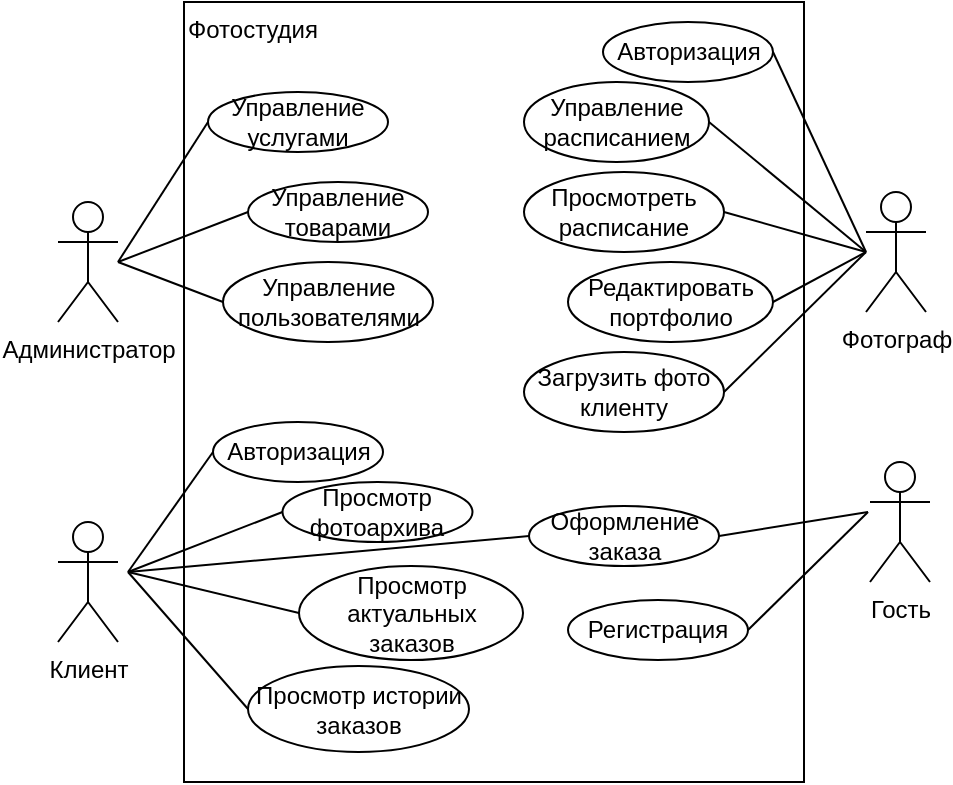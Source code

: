 <mxfile version="28.1.2" pages="4">
  <diagram name="Use-Case" id="8faNoyIgg0-AxzOjIfcw">
    <mxGraphModel dx="679" dy="400" grid="1" gridSize="10" guides="1" tooltips="1" connect="1" arrows="1" fold="1" page="1" pageScale="1" pageWidth="827" pageHeight="1169" math="0" shadow="0">
      <root>
        <mxCell id="0" />
        <mxCell id="1" parent="0" />
        <mxCell id="F0Ko90pGz6FekVmcfMTk-1" value="Фотостудия" style="rounded=0;whiteSpace=wrap;html=1;align=left;verticalAlign=top;" vertex="1" parent="1">
          <mxGeometry x="140" y="80" width="310" height="390" as="geometry" />
        </mxCell>
        <mxCell id="oOiD4s9uuxMNuC391UF0-1" value="Администратор" style="shape=umlActor;verticalLabelPosition=bottom;verticalAlign=top;html=1;outlineConnect=0;" parent="1" vertex="1">
          <mxGeometry x="77" y="180" width="30" height="60" as="geometry" />
        </mxCell>
        <mxCell id="oOiD4s9uuxMNuC391UF0-2" value="Фотограф" style="shape=umlActor;verticalLabelPosition=bottom;verticalAlign=top;html=1;outlineConnect=0;" parent="1" vertex="1">
          <mxGeometry x="481" y="175" width="30" height="60" as="geometry" />
        </mxCell>
        <mxCell id="oOiD4s9uuxMNuC391UF0-3" value="Клиент" style="shape=umlActor;verticalLabelPosition=bottom;verticalAlign=top;html=1;outlineConnect=0;" parent="1" vertex="1">
          <mxGeometry x="77" y="340" width="30" height="60" as="geometry" />
        </mxCell>
        <mxCell id="oOiD4s9uuxMNuC391UF0-4" value="Управление услугами" style="ellipse;whiteSpace=wrap;html=1;" parent="1" vertex="1">
          <mxGeometry x="152" y="125" width="90" height="30" as="geometry" />
        </mxCell>
        <mxCell id="oOiD4s9uuxMNuC391UF0-5" value="Управление товарами" style="ellipse;whiteSpace=wrap;html=1;" parent="1" vertex="1">
          <mxGeometry x="172" y="170" width="90" height="30" as="geometry" />
        </mxCell>
        <mxCell id="oOiD4s9uuxMNuC391UF0-6" value="Управление пользователями" style="ellipse;whiteSpace=wrap;html=1;" parent="1" vertex="1">
          <mxGeometry x="159.5" y="210" width="105" height="40" as="geometry" />
        </mxCell>
        <mxCell id="oOiD4s9uuxMNuC391UF0-7" value="Управление расписанием" style="ellipse;whiteSpace=wrap;html=1;" parent="1" vertex="1">
          <mxGeometry x="310" y="120" width="92.5" height="40" as="geometry" />
        </mxCell>
        <mxCell id="oOiD4s9uuxMNuC391UF0-8" value="Редактировать портфолио" style="ellipse;whiteSpace=wrap;html=1;" parent="1" vertex="1">
          <mxGeometry x="332" y="210" width="102.5" height="40" as="geometry" />
        </mxCell>
        <mxCell id="oOiD4s9uuxMNuC391UF0-9" value="Просмотреть расписание" style="ellipse;whiteSpace=wrap;html=1;" parent="1" vertex="1">
          <mxGeometry x="310" y="165" width="100" height="40" as="geometry" />
        </mxCell>
        <mxCell id="oOiD4s9uuxMNuC391UF0-10" value="Загрузить фото клиенту" style="ellipse;whiteSpace=wrap;html=1;" parent="1" vertex="1">
          <mxGeometry x="310" y="255" width="100" height="40" as="geometry" />
        </mxCell>
        <mxCell id="oOiD4s9uuxMNuC391UF0-11" value="Регистрация" style="ellipse;whiteSpace=wrap;html=1;" parent="1" vertex="1">
          <mxGeometry x="332" y="379" width="90" height="30" as="geometry" />
        </mxCell>
        <mxCell id="oOiD4s9uuxMNuC391UF0-12" value="Авторизация" style="ellipse;whiteSpace=wrap;html=1;" parent="1" vertex="1">
          <mxGeometry x="154.5" y="290" width="85" height="30" as="geometry" />
        </mxCell>
        <mxCell id="oOiD4s9uuxMNuC391UF0-13" value="Оформление заказа" style="ellipse;whiteSpace=wrap;html=1;" parent="1" vertex="1">
          <mxGeometry x="312.5" y="332" width="95" height="30" as="geometry" />
        </mxCell>
        <mxCell id="oOiD4s9uuxMNuC391UF0-14" value="Просмотр истории заказов" style="ellipse;whiteSpace=wrap;html=1;" parent="1" vertex="1">
          <mxGeometry x="172" y="412" width="110.5" height="43" as="geometry" />
        </mxCell>
        <mxCell id="oOiD4s9uuxMNuC391UF0-15" value="Просмотр фотоархива" style="ellipse;whiteSpace=wrap;html=1;" parent="1" vertex="1">
          <mxGeometry x="189.25" y="320" width="95" height="30" as="geometry" />
        </mxCell>
        <mxCell id="oOiD4s9uuxMNuC391UF0-21" value="" style="endArrow=none;html=1;rounded=0;entryX=0;entryY=0.5;entryDx=0;entryDy=0;" parent="1" target="oOiD4s9uuxMNuC391UF0-12" edge="1">
          <mxGeometry width="50" height="50" relative="1" as="geometry">
            <mxPoint x="112" y="365" as="sourcePoint" />
            <mxPoint x="302" y="350" as="targetPoint" />
          </mxGeometry>
        </mxCell>
        <mxCell id="oOiD4s9uuxMNuC391UF0-22" value="" style="endArrow=none;html=1;rounded=0;entryX=0;entryY=0.5;entryDx=0;entryDy=0;" parent="1" target="oOiD4s9uuxMNuC391UF0-13" edge="1">
          <mxGeometry width="50" height="50" relative="1" as="geometry">
            <mxPoint x="112" y="365" as="sourcePoint" />
            <mxPoint x="302" y="350" as="targetPoint" />
          </mxGeometry>
        </mxCell>
        <mxCell id="oOiD4s9uuxMNuC391UF0-23" value="" style="endArrow=none;html=1;rounded=0;entryX=0;entryY=0.5;entryDx=0;entryDy=0;" parent="1" target="oOiD4s9uuxMNuC391UF0-14" edge="1">
          <mxGeometry width="50" height="50" relative="1" as="geometry">
            <mxPoint x="112" y="365" as="sourcePoint" />
            <mxPoint x="302" y="350" as="targetPoint" />
          </mxGeometry>
        </mxCell>
        <mxCell id="oOiD4s9uuxMNuC391UF0-24" value="" style="endArrow=none;html=1;rounded=0;entryX=0;entryY=0.5;entryDx=0;entryDy=0;" parent="1" target="oOiD4s9uuxMNuC391UF0-15" edge="1">
          <mxGeometry width="50" height="50" relative="1" as="geometry">
            <mxPoint x="112" y="365" as="sourcePoint" />
            <mxPoint x="302" y="350" as="targetPoint" />
          </mxGeometry>
        </mxCell>
        <mxCell id="oOiD4s9uuxMNuC391UF0-35" value="" style="endArrow=none;html=1;rounded=0;entryX=1;entryY=0.5;entryDx=0;entryDy=0;" parent="1" target="oOiD4s9uuxMNuC391UF0-7" edge="1">
          <mxGeometry width="50" height="50" relative="1" as="geometry">
            <mxPoint x="481" y="205" as="sourcePoint" />
            <mxPoint x="111" y="175" as="targetPoint" />
          </mxGeometry>
        </mxCell>
        <mxCell id="oOiD4s9uuxMNuC391UF0-36" value="" style="endArrow=none;html=1;rounded=0;entryX=1;entryY=0.5;entryDx=0;entryDy=0;" parent="1" target="oOiD4s9uuxMNuC391UF0-8" edge="1">
          <mxGeometry width="50" height="50" relative="1" as="geometry">
            <mxPoint x="481" y="205" as="sourcePoint" />
            <mxPoint x="111" y="175" as="targetPoint" />
          </mxGeometry>
        </mxCell>
        <mxCell id="oOiD4s9uuxMNuC391UF0-37" value="" style="endArrow=none;html=1;rounded=0;entryX=1;entryY=0.5;entryDx=0;entryDy=0;" parent="1" target="oOiD4s9uuxMNuC391UF0-9" edge="1">
          <mxGeometry width="50" height="50" relative="1" as="geometry">
            <mxPoint x="481" y="205" as="sourcePoint" />
            <mxPoint x="111" y="175" as="targetPoint" />
          </mxGeometry>
        </mxCell>
        <mxCell id="oOiD4s9uuxMNuC391UF0-38" value="" style="endArrow=none;html=1;rounded=0;entryX=1;entryY=0.5;entryDx=0;entryDy=0;" parent="1" target="oOiD4s9uuxMNuC391UF0-10" edge="1">
          <mxGeometry width="50" height="50" relative="1" as="geometry">
            <mxPoint x="481" y="205" as="sourcePoint" />
            <mxPoint x="111" y="175" as="targetPoint" />
          </mxGeometry>
        </mxCell>
        <mxCell id="oOiD4s9uuxMNuC391UF0-39" value="" style="endArrow=none;html=1;rounded=0;entryX=0;entryY=0.5;entryDx=0;entryDy=0;" parent="1" target="oOiD4s9uuxMNuC391UF0-4" edge="1">
          <mxGeometry width="50" height="50" relative="1" as="geometry">
            <mxPoint x="107" y="210" as="sourcePoint" />
            <mxPoint x="197" y="290" as="targetPoint" />
          </mxGeometry>
        </mxCell>
        <mxCell id="oOiD4s9uuxMNuC391UF0-40" value="" style="endArrow=none;html=1;rounded=0;entryX=0;entryY=0.5;entryDx=0;entryDy=0;" parent="1" target="oOiD4s9uuxMNuC391UF0-5" edge="1">
          <mxGeometry width="50" height="50" relative="1" as="geometry">
            <mxPoint x="107" y="210" as="sourcePoint" />
            <mxPoint x="197" y="290" as="targetPoint" />
          </mxGeometry>
        </mxCell>
        <mxCell id="oOiD4s9uuxMNuC391UF0-41" value="" style="endArrow=none;html=1;rounded=0;entryX=0;entryY=0.5;entryDx=0;entryDy=0;" parent="1" target="oOiD4s9uuxMNuC391UF0-6" edge="1">
          <mxGeometry width="50" height="50" relative="1" as="geometry">
            <mxPoint x="107" y="210" as="sourcePoint" />
            <mxPoint x="197" y="290" as="targetPoint" />
          </mxGeometry>
        </mxCell>
        <mxCell id="oOiD4s9uuxMNuC391UF0-42" value="Гость" style="shape=umlActor;verticalLabelPosition=bottom;verticalAlign=top;html=1;outlineConnect=0;" parent="1" vertex="1">
          <mxGeometry x="483" y="310" width="30" height="60" as="geometry" />
        </mxCell>
        <mxCell id="oOiD4s9uuxMNuC391UF0-54" value="" style="endArrow=none;html=1;rounded=0;entryX=1;entryY=0.5;entryDx=0;entryDy=0;" parent="1" target="oOiD4s9uuxMNuC391UF0-13" edge="1">
          <mxGeometry width="50" height="50" relative="1" as="geometry">
            <mxPoint x="482" y="335" as="sourcePoint" />
            <mxPoint x="169.5" y="579" as="targetPoint" />
          </mxGeometry>
        </mxCell>
        <mxCell id="ZmhF_j-QxhQSGJ7hF8ik-1" value="Авторизация" style="ellipse;whiteSpace=wrap;html=1;" parent="1" vertex="1">
          <mxGeometry x="349.5" y="90" width="85" height="30" as="geometry" />
        </mxCell>
        <mxCell id="ZmhF_j-QxhQSGJ7hF8ik-3" value="" style="endArrow=none;html=1;rounded=0;entryX=1;entryY=0.5;entryDx=0;entryDy=0;" parent="1" target="ZmhF_j-QxhQSGJ7hF8ik-1" edge="1">
          <mxGeometry width="50" height="50" relative="1" as="geometry">
            <mxPoint x="481" y="205" as="sourcePoint" />
            <mxPoint x="111" y="175" as="targetPoint" />
          </mxGeometry>
        </mxCell>
        <mxCell id="ZmhF_j-QxhQSGJ7hF8ik-4" value="Просмотр актуальных заказов" style="ellipse;whiteSpace=wrap;html=1;" parent="1" vertex="1">
          <mxGeometry x="197.5" y="362" width="112" height="47" as="geometry" />
        </mxCell>
        <mxCell id="ZmhF_j-QxhQSGJ7hF8ik-6" value="" style="endArrow=none;html=1;rounded=0;entryX=0;entryY=0.5;entryDx=0;entryDy=0;" parent="1" target="ZmhF_j-QxhQSGJ7hF8ik-4" edge="1">
          <mxGeometry width="50" height="50" relative="1" as="geometry">
            <mxPoint x="112" y="365" as="sourcePoint" />
            <mxPoint x="302" y="350" as="targetPoint" />
          </mxGeometry>
        </mxCell>
        <mxCell id="ZmhF_j-QxhQSGJ7hF8ik-7" value="" style="endArrow=none;html=1;rounded=0;entryX=1;entryY=0.5;entryDx=0;entryDy=0;" parent="1" target="oOiD4s9uuxMNuC391UF0-11" edge="1">
          <mxGeometry width="50" height="50" relative="1" as="geometry">
            <mxPoint x="482" y="335" as="sourcePoint" />
            <mxPoint x="169.5" y="579" as="targetPoint" />
          </mxGeometry>
        </mxCell>
      </root>
    </mxGraphModel>
  </diagram>
  <diagram id="GF-1goXPkEGese5bh0JD" name="WEB">
    <mxGraphModel dx="951" dy="561" grid="1" gridSize="10" guides="1" tooltips="1" connect="1" arrows="1" fold="1" page="1" pageScale="1" pageWidth="827" pageHeight="1169" math="0" shadow="0">
      <root>
        <mxCell id="0" />
        <mxCell id="1" parent="0" />
        <mxCell id="vTeRUgWC1e7HGBPsDDmR-1" value="Главная страница" style="rounded=0;whiteSpace=wrap;html=1;" parent="1" vertex="1">
          <mxGeometry x="380" y="20" width="120" height="40" as="geometry" />
        </mxCell>
        <mxCell id="vTeRUgWC1e7HGBPsDDmR-2" value="Услуги" style="rounded=0;whiteSpace=wrap;html=1;" parent="1" vertex="1">
          <mxGeometry x="200" y="100" width="120" height="40" as="geometry" />
        </mxCell>
        <mxCell id="vTeRUgWC1e7HGBPsDDmR-3" value="Магазин" style="rounded=0;whiteSpace=wrap;html=1;" parent="1" vertex="1">
          <mxGeometry x="20" y="100" width="120" height="40" as="geometry" />
        </mxCell>
        <mxCell id="vTeRUgWC1e7HGBPsDDmR-4" value="Оформление заказа" style="rounded=0;whiteSpace=wrap;html=1;" parent="1" vertex="1">
          <mxGeometry x="380" y="100" width="120" height="40" as="geometry" />
        </mxCell>
        <mxCell id="vTeRUgWC1e7HGBPsDDmR-5" value="Личный кабинет" style="rounded=0;whiteSpace=wrap;html=1;" parent="1" vertex="1">
          <mxGeometry x="560" y="100" width="120" height="40" as="geometry" />
        </mxCell>
        <mxCell id="jl_EWgle52RGyaynNIHq-1" value="Категории" style="rounded=0;whiteSpace=wrap;html=1;" parent="1" vertex="1">
          <mxGeometry x="50" y="160" width="120" height="40" as="geometry" />
        </mxCell>
        <mxCell id="jl_EWgle52RGyaynNIHq-2" value="Товары" style="rounded=0;whiteSpace=wrap;html=1;" parent="1" vertex="1">
          <mxGeometry x="70" y="220" width="120" height="40" as="geometry" />
        </mxCell>
        <mxCell id="jl_EWgle52RGyaynNIHq-3" value="Аренда студии" style="rounded=0;whiteSpace=wrap;html=1;" parent="1" vertex="1">
          <mxGeometry x="230" y="160" width="120" height="30" as="geometry" />
        </mxCell>
        <mxCell id="jl_EWgle52RGyaynNIHq-5" value="Регистрация" style="rounded=0;whiteSpace=wrap;html=1;" parent="1" vertex="1">
          <mxGeometry x="590" y="160" width="120" height="30" as="geometry" />
        </mxCell>
        <mxCell id="W1Lc6KSN7hBQ7XYfxQfb-1" value="Услуги фотографа" style="rounded=0;whiteSpace=wrap;html=1;" parent="1" vertex="1">
          <mxGeometry x="230" y="270" width="120" height="30" as="geometry" />
        </mxCell>
        <mxCell id="W1Lc6KSN7hBQ7XYfxQfb-2" value="Аренда оборудования" style="rounded=0;whiteSpace=wrap;html=1;" parent="1" vertex="1">
          <mxGeometry x="230" y="210" width="120" height="40" as="geometry" />
        </mxCell>
        <mxCell id="W1Lc6KSN7hBQ7XYfxQfb-3" value="Съемка в студии" style="rounded=0;whiteSpace=wrap;html=1;" parent="1" vertex="1">
          <mxGeometry x="260" y="320" width="120" height="30" as="geometry" />
        </mxCell>
        <mxCell id="W1Lc6KSN7hBQ7XYfxQfb-4" value="Выездная съемка" style="rounded=0;whiteSpace=wrap;html=1;" parent="1" vertex="1">
          <mxGeometry x="260" y="370" width="120" height="30" as="geometry" />
        </mxCell>
        <mxCell id="W1Lc6KSN7hBQ7XYfxQfb-5" value="Авторизация" style="rounded=0;whiteSpace=wrap;html=1;" parent="1" vertex="1">
          <mxGeometry x="590" y="210" width="120" height="30" as="geometry" />
        </mxCell>
        <mxCell id="W1Lc6KSN7hBQ7XYfxQfb-7" value="" style="endArrow=none;html=1;rounded=0;entryX=0.5;entryY=1;entryDx=0;entryDy=0;exitX=0.5;exitY=0;exitDx=0;exitDy=0;" parent="1" source="vTeRUgWC1e7HGBPsDDmR-3" target="vTeRUgWC1e7HGBPsDDmR-1" edge="1">
          <mxGeometry width="50" height="50" relative="1" as="geometry">
            <mxPoint x="360" y="260" as="sourcePoint" />
            <mxPoint x="354" y="70" as="targetPoint" />
            <Array as="points">
              <mxPoint x="80" y="80" />
              <mxPoint x="440" y="80" />
            </Array>
          </mxGeometry>
        </mxCell>
        <mxCell id="W1Lc6KSN7hBQ7XYfxQfb-8" value="" style="endArrow=none;html=1;rounded=0;entryX=0.5;entryY=1;entryDx=0;entryDy=0;exitX=0.5;exitY=0;exitDx=0;exitDy=0;" parent="1" source="vTeRUgWC1e7HGBPsDDmR-2" target="vTeRUgWC1e7HGBPsDDmR-1" edge="1">
          <mxGeometry width="50" height="50" relative="1" as="geometry">
            <mxPoint x="360" y="260" as="sourcePoint" />
            <mxPoint x="354" y="70" as="targetPoint" />
            <Array as="points">
              <mxPoint x="260" y="80" />
              <mxPoint x="440" y="80" />
            </Array>
          </mxGeometry>
        </mxCell>
        <mxCell id="W1Lc6KSN7hBQ7XYfxQfb-9" value="" style="endArrow=none;html=1;rounded=0;entryX=0.5;entryY=1;entryDx=0;entryDy=0;exitX=0.5;exitY=0;exitDx=0;exitDy=0;" parent="1" source="vTeRUgWC1e7HGBPsDDmR-5" target="vTeRUgWC1e7HGBPsDDmR-1" edge="1">
          <mxGeometry width="50" height="50" relative="1" as="geometry">
            <mxPoint x="360" y="260" as="sourcePoint" />
            <mxPoint x="354" y="70" as="targetPoint" />
            <Array as="points">
              <mxPoint x="620" y="80" />
              <mxPoint x="440" y="80" />
            </Array>
          </mxGeometry>
        </mxCell>
        <mxCell id="W1Lc6KSN7hBQ7XYfxQfb-10" value="" style="endArrow=none;html=1;rounded=0;entryX=0.5;entryY=1;entryDx=0;entryDy=0;exitX=0.5;exitY=0;exitDx=0;exitDy=0;" parent="1" source="vTeRUgWC1e7HGBPsDDmR-4" target="vTeRUgWC1e7HGBPsDDmR-1" edge="1">
          <mxGeometry width="50" height="50" relative="1" as="geometry">
            <mxPoint x="360" y="260" as="sourcePoint" />
            <mxPoint x="354" y="70" as="targetPoint" />
            <Array as="points">
              <mxPoint x="440" y="80" />
            </Array>
          </mxGeometry>
        </mxCell>
        <mxCell id="W1Lc6KSN7hBQ7XYfxQfb-13" value="" style="endArrow=none;html=1;rounded=0;exitX=0;exitY=0.5;exitDx=0;exitDy=0;" parent="1" source="jl_EWgle52RGyaynNIHq-1" edge="1">
          <mxGeometry width="50" height="50" relative="1" as="geometry">
            <mxPoint x="50" y="230" as="sourcePoint" />
            <mxPoint x="30" y="140" as="targetPoint" />
            <Array as="points">
              <mxPoint x="30" y="180" />
            </Array>
          </mxGeometry>
        </mxCell>
        <mxCell id="W1Lc6KSN7hBQ7XYfxQfb-14" value="" style="endArrow=none;html=1;rounded=0;exitX=0;exitY=0.5;exitDx=0;exitDy=0;" parent="1" source="W1Lc6KSN7hBQ7XYfxQfb-2" edge="1">
          <mxGeometry width="50" height="50" relative="1" as="geometry">
            <mxPoint x="230" y="240" as="sourcePoint" />
            <mxPoint x="210" y="140" as="targetPoint" />
            <Array as="points">
              <mxPoint x="210" y="230" />
            </Array>
          </mxGeometry>
        </mxCell>
        <mxCell id="W1Lc6KSN7hBQ7XYfxQfb-15" value="" style="endArrow=none;html=1;rounded=0;exitX=0;exitY=0.5;exitDx=0;exitDy=0;" parent="1" source="jl_EWgle52RGyaynNIHq-3" edge="1">
          <mxGeometry width="50" height="50" relative="1" as="geometry">
            <mxPoint x="230" y="180" as="sourcePoint" />
            <mxPoint x="210" y="140" as="targetPoint" />
            <Array as="points">
              <mxPoint x="210" y="175" />
            </Array>
          </mxGeometry>
        </mxCell>
        <mxCell id="W1Lc6KSN7hBQ7XYfxQfb-16" value="" style="endArrow=none;html=1;rounded=0;exitX=0;exitY=0.5;exitDx=0;exitDy=0;" parent="1" source="W1Lc6KSN7hBQ7XYfxQfb-1" edge="1">
          <mxGeometry width="50" height="50" relative="1" as="geometry">
            <mxPoint x="230" y="240" as="sourcePoint" />
            <mxPoint x="210" y="140" as="targetPoint" />
            <Array as="points">
              <mxPoint x="210" y="285" />
            </Array>
          </mxGeometry>
        </mxCell>
        <mxCell id="W1Lc6KSN7hBQ7XYfxQfb-17" value="" style="endArrow=none;html=1;rounded=0;exitX=0;exitY=0.5;exitDx=0;exitDy=0;" parent="1" source="W1Lc6KSN7hBQ7XYfxQfb-3" edge="1">
          <mxGeometry width="50" height="50" relative="1" as="geometry">
            <mxPoint x="260" y="340" as="sourcePoint" />
            <mxPoint x="240" y="300" as="targetPoint" />
            <Array as="points">
              <mxPoint x="240" y="335" />
            </Array>
          </mxGeometry>
        </mxCell>
        <mxCell id="W1Lc6KSN7hBQ7XYfxQfb-18" value="" style="endArrow=none;html=1;rounded=0;exitX=0;exitY=0.5;exitDx=0;exitDy=0;" parent="1" source="W1Lc6KSN7hBQ7XYfxQfb-4" edge="1">
          <mxGeometry width="50" height="50" relative="1" as="geometry">
            <mxPoint x="260" y="340" as="sourcePoint" />
            <mxPoint x="240" y="300" as="targetPoint" />
            <Array as="points">
              <mxPoint x="240" y="385" />
            </Array>
          </mxGeometry>
        </mxCell>
        <mxCell id="W1Lc6KSN7hBQ7XYfxQfb-19" value="" style="endArrow=none;html=1;rounded=0;exitX=0;exitY=0.5;exitDx=0;exitDy=0;" parent="1" source="jl_EWgle52RGyaynNIHq-5" edge="1">
          <mxGeometry width="50" height="50" relative="1" as="geometry">
            <mxPoint x="590" y="175" as="sourcePoint" />
            <mxPoint x="570" y="140" as="targetPoint" />
            <Array as="points">
              <mxPoint x="570" y="175" />
            </Array>
          </mxGeometry>
        </mxCell>
        <mxCell id="W1Lc6KSN7hBQ7XYfxQfb-20" value="" style="endArrow=none;html=1;rounded=0;exitX=0;exitY=0.5;exitDx=0;exitDy=0;" parent="1" source="W1Lc6KSN7hBQ7XYfxQfb-5" edge="1">
          <mxGeometry width="50" height="50" relative="1" as="geometry">
            <mxPoint x="590" y="175" as="sourcePoint" />
            <mxPoint x="570" y="140" as="targetPoint" />
            <Array as="points">
              <mxPoint x="570" y="225" />
            </Array>
          </mxGeometry>
        </mxCell>
        <mxCell id="W1Lc6KSN7hBQ7XYfxQfb-23" value="О компании" style="rounded=0;whiteSpace=wrap;html=1;" parent="1" vertex="1">
          <mxGeometry x="740" y="100" width="120" height="40" as="geometry" />
        </mxCell>
        <mxCell id="W1Lc6KSN7hBQ7XYfxQfb-24" value="" style="endArrow=none;html=1;rounded=0;entryX=0.5;entryY=1;entryDx=0;entryDy=0;exitX=0.5;exitY=0;exitDx=0;exitDy=0;" parent="1" source="W1Lc6KSN7hBQ7XYfxQfb-23" target="vTeRUgWC1e7HGBPsDDmR-1" edge="1">
          <mxGeometry width="50" height="50" relative="1" as="geometry">
            <mxPoint x="360" y="260" as="sourcePoint" />
            <mxPoint x="354" y="70" as="targetPoint" />
            <Array as="points">
              <mxPoint x="800" y="80" />
              <mxPoint x="440" y="80" />
            </Array>
          </mxGeometry>
        </mxCell>
        <mxCell id="PBsod51hD518IEho4CJW-3" value="История заказов" style="rounded=0;whiteSpace=wrap;html=1;" parent="1" vertex="1">
          <mxGeometry x="590" y="360" width="120" height="30" as="geometry" />
        </mxCell>
        <mxCell id="PBsod51hD518IEho4CJW-4" value="Фотоархив" style="rounded=0;whiteSpace=wrap;html=1;" parent="1" vertex="1">
          <mxGeometry x="590" y="310" width="120" height="30" as="geometry" />
        </mxCell>
        <mxCell id="PBsod51hD518IEho4CJW-5" value="" style="endArrow=none;html=1;rounded=0;exitX=0;exitY=0.5;exitDx=0;exitDy=0;" parent="1" source="PBsod51hD518IEho4CJW-4" edge="1">
          <mxGeometry width="50" height="50" relative="1" as="geometry">
            <mxPoint x="590" y="175" as="sourcePoint" />
            <mxPoint x="570" y="140" as="targetPoint" />
            <Array as="points">
              <mxPoint x="570" y="325" />
            </Array>
          </mxGeometry>
        </mxCell>
        <mxCell id="PBsod51hD518IEho4CJW-6" value="" style="endArrow=none;html=1;rounded=0;exitX=0;exitY=0.5;exitDx=0;exitDy=0;" parent="1" source="PBsod51hD518IEho4CJW-3" edge="1">
          <mxGeometry width="50" height="50" relative="1" as="geometry">
            <mxPoint x="590" y="175" as="sourcePoint" />
            <mxPoint x="570" y="140" as="targetPoint" />
            <Array as="points">
              <mxPoint x="570" y="375" />
            </Array>
          </mxGeometry>
        </mxCell>
        <mxCell id="lyhEa6nCepVmu3lSq_Px-1" value="Актуальные заказы" style="rounded=0;whiteSpace=wrap;html=1;" parent="1" vertex="1">
          <mxGeometry x="590" y="260" width="120" height="30" as="geometry" />
        </mxCell>
        <mxCell id="lyhEa6nCepVmu3lSq_Px-2" value="" style="endArrow=none;html=1;rounded=0;exitX=0;exitY=0.5;exitDx=0;exitDy=0;" parent="1" source="lyhEa6nCepVmu3lSq_Px-1" edge="1">
          <mxGeometry width="50" height="50" relative="1" as="geometry">
            <mxPoint x="590" y="175" as="sourcePoint" />
            <mxPoint x="570" y="140" as="targetPoint" />
            <Array as="points">
              <mxPoint x="570" y="275" />
            </Array>
          </mxGeometry>
        </mxCell>
        <mxCell id="DIIoWMty7zyUKbJI-P8R-1" value="" style="endArrow=none;html=1;rounded=0;exitX=0;exitY=0.5;exitDx=0;exitDy=0;" edge="1" parent="1" source="jl_EWgle52RGyaynNIHq-2">
          <mxGeometry width="50" height="50" relative="1" as="geometry">
            <mxPoint x="80" y="235" as="sourcePoint" />
            <mxPoint x="60" y="200" as="targetPoint" />
            <Array as="points">
              <mxPoint x="60" y="240" />
            </Array>
          </mxGeometry>
        </mxCell>
      </root>
    </mxGraphModel>
  </diagram>
  <diagram id="FL2OOIMxEZOmNxT4FlR3" name="архитектура">
    <mxGraphModel dx="679" dy="400" grid="1" gridSize="10" guides="1" tooltips="1" connect="1" arrows="1" fold="1" page="1" pageScale="1" pageWidth="827" pageHeight="1169" math="0" shadow="0">
      <root>
        <mxCell id="0" />
        <mxCell id="1" parent="0" />
        <mxCell id="x2GXWfgpv_6BT1zfCXeD-7" value="Web-browser" style="verticalAlign=top;align=left;spacingTop=8;spacingLeft=2;spacingRight=12;shape=cube;size=10;direction=south;fontStyle=4;html=1;whiteSpace=wrap;" vertex="1" parent="1">
          <mxGeometry x="190" y="250" width="90" height="50" as="geometry" />
        </mxCell>
        <mxCell id="x2GXWfgpv_6BT1zfCXeD-8" value="Server" style="verticalAlign=top;align=left;spacingTop=8;spacingLeft=2;spacingRight=12;shape=cube;size=10;direction=south;fontStyle=4;html=1;whiteSpace=wrap;" vertex="1" parent="1">
          <mxGeometry x="370" y="250" width="80" height="50" as="geometry" />
        </mxCell>
        <mxCell id="x2GXWfgpv_6BT1zfCXeD-9" value="Database" style="verticalAlign=top;align=left;spacingTop=8;spacingLeft=2;spacingRight=12;shape=cube;size=10;direction=south;fontStyle=4;html=1;whiteSpace=wrap;" vertex="1" parent="1">
          <mxGeometry x="520" y="250" width="90" height="50" as="geometry" />
        </mxCell>
        <mxCell id="x2GXWfgpv_6BT1zfCXeD-10" value="" style="endArrow=classic;startArrow=classic;html=1;rounded=0;" edge="1" parent="1" source="x2GXWfgpv_6BT1zfCXeD-7" target="x2GXWfgpv_6BT1zfCXeD-8">
          <mxGeometry width="50" height="50" relative="1" as="geometry">
            <mxPoint x="280" y="380" as="sourcePoint" />
            <mxPoint x="330" y="330" as="targetPoint" />
          </mxGeometry>
        </mxCell>
        <mxCell id="x2GXWfgpv_6BT1zfCXeD-11" value="HTTP-запросы&lt;div&gt;JSON&lt;/div&gt;" style="edgeLabel;html=1;align=center;verticalAlign=middle;resizable=0;points=[];labelBackgroundColor=none;fontSize=7;" vertex="1" connectable="0" parent="x2GXWfgpv_6BT1zfCXeD-10">
          <mxGeometry x="-0.059" y="-2" relative="1" as="geometry">
            <mxPoint y="-2" as="offset" />
          </mxGeometry>
        </mxCell>
        <mxCell id="x2GXWfgpv_6BT1zfCXeD-12" value="" style="endArrow=classic;startArrow=classic;html=1;rounded=0;" edge="1" parent="1" source="x2GXWfgpv_6BT1zfCXeD-8" target="x2GXWfgpv_6BT1zfCXeD-9">
          <mxGeometry width="50" height="50" relative="1" as="geometry">
            <mxPoint x="460" y="274.83" as="sourcePoint" />
            <mxPoint x="510" y="270" as="targetPoint" />
          </mxGeometry>
        </mxCell>
        <mxCell id="x2GXWfgpv_6BT1zfCXeD-13" value="SQL-запросы" style="edgeLabel;html=1;align=center;verticalAlign=middle;resizable=0;points=[];labelBackgroundColor=none;fontSize=7;" vertex="1" connectable="0" parent="x2GXWfgpv_6BT1zfCXeD-12">
          <mxGeometry x="-0.059" y="-2" relative="1" as="geometry">
            <mxPoint x="4" y="-6" as="offset" />
          </mxGeometry>
        </mxCell>
      </root>
    </mxGraphModel>
  </diagram>
  <diagram id="XnHkIuyEJiZqe5lMz1hs" name="Sites">
    <mxGraphModel dx="1783" dy="1051" grid="1" gridSize="10" guides="1" tooltips="1" connect="1" arrows="1" fold="1" page="1" pageScale="1" pageWidth="827" pageHeight="1169" math="0" shadow="0">
      <root>
        <mxCell id="0" />
        <mxCell id="1" parent="0" />
        <mxCell id="roCjcauqRAiLrfxYBQao-1" value="" style="rounded=0;whiteSpace=wrap;html=1;aspect=fixed;" vertex="1" parent="1">
          <mxGeometry x="40" y="40" width="720" height="405" as="geometry" />
        </mxCell>
        <mxCell id="roCjcauqRAiLrfxYBQao-2" value="" style="rounded=0;whiteSpace=wrap;html=1;" vertex="1" parent="1">
          <mxGeometry x="40" y="40" width="720" height="50" as="geometry" />
        </mxCell>
        <mxCell id="roCjcauqRAiLrfxYBQao-3" value="Наименование" style="rounded=0;whiteSpace=wrap;html=1;" vertex="1" parent="1">
          <mxGeometry x="220" y="40" width="190" height="50" as="geometry" />
        </mxCell>
        <mxCell id="roCjcauqRAiLrfxYBQao-4" value="Логотип" style="rounded=0;whiteSpace=wrap;html=1;" vertex="1" parent="1">
          <mxGeometry x="160" y="40" width="60" height="50" as="geometry" />
        </mxCell>
        <mxCell id="roCjcauqRAiLrfxYBQao-5" value="Личный кабинет" style="rounded=0;whiteSpace=wrap;html=1;" vertex="1" parent="1">
          <mxGeometry x="660" y="50" width="80" height="30" as="geometry" />
        </mxCell>
        <mxCell id="roCjcauqRAiLrfxYBQao-6" value="Услуги" style="rounded=0;whiteSpace=wrap;html=1;" vertex="1" parent="1">
          <mxGeometry x="250" y="110" width="80" height="30" as="geometry" />
        </mxCell>
        <mxCell id="roCjcauqRAiLrfxYBQao-7" value="Магазин" style="rounded=0;whiteSpace=wrap;html=1;" vertex="1" parent="1">
          <mxGeometry x="360" y="110" width="80" height="30" as="geometry" />
        </mxCell>
        <mxCell id="roCjcauqRAiLrfxYBQao-8" value="О компании" style="rounded=0;whiteSpace=wrap;html=1;" vertex="1" parent="1">
          <mxGeometry x="470" y="110" width="80" height="30" as="geometry" />
        </mxCell>
        <mxCell id="roCjcauqRAiLrfxYBQao-9" value="Корзина" style="rounded=0;whiteSpace=wrap;html=1;" vertex="1" parent="1">
          <mxGeometry x="630" y="110" width="120" height="30" as="geometry" />
        </mxCell>
        <mxCell id="YkSjo4WDCdUTLPPNobvg-1" value="Основное содержимое" style="rounded=0;whiteSpace=wrap;html=1;" vertex="1" parent="1">
          <mxGeometry x="120" y="160" width="560" height="250" as="geometry" />
        </mxCell>
        <mxCell id="YkSjo4WDCdUTLPPNobvg-2" value="" style="rounded=0;whiteSpace=wrap;html=1;aspect=fixed;" vertex="1" parent="1">
          <mxGeometry x="40" y="480" width="720" height="405" as="geometry" />
        </mxCell>
        <mxCell id="YkSjo4WDCdUTLPPNobvg-3" value="" style="rounded=0;whiteSpace=wrap;html=1;" vertex="1" parent="1">
          <mxGeometry x="40" y="480" width="720" height="50" as="geometry" />
        </mxCell>
        <mxCell id="YkSjo4WDCdUTLPPNobvg-4" value="Наименование" style="rounded=0;whiteSpace=wrap;html=1;" vertex="1" parent="1">
          <mxGeometry x="220" y="480" width="190" height="50" as="geometry" />
        </mxCell>
        <mxCell id="YkSjo4WDCdUTLPPNobvg-5" value="Логотип" style="rounded=0;whiteSpace=wrap;html=1;" vertex="1" parent="1">
          <mxGeometry x="160" y="480" width="60" height="50" as="geometry" />
        </mxCell>
        <mxCell id="YkSjo4WDCdUTLPPNobvg-6" value="Личный кабинет" style="rounded=0;whiteSpace=wrap;html=1;" vertex="1" parent="1">
          <mxGeometry x="660" y="490" width="80" height="30" as="geometry" />
        </mxCell>
        <mxCell id="YkSjo4WDCdUTLPPNobvg-7" value="Услуги" style="rounded=0;whiteSpace=wrap;html=1;fontSize=16;fontStyle=1" vertex="1" parent="1">
          <mxGeometry x="240" y="545" width="120" height="40" as="geometry" />
        </mxCell>
        <mxCell id="YkSjo4WDCdUTLPPNobvg-8" value="Магазин" style="rounded=0;whiteSpace=wrap;html=1;" vertex="1" parent="1">
          <mxGeometry x="390" y="550" width="80" height="30" as="geometry" />
        </mxCell>
        <mxCell id="YkSjo4WDCdUTLPPNobvg-9" value="О компании" style="rounded=0;whiteSpace=wrap;html=1;" vertex="1" parent="1">
          <mxGeometry x="500" y="550" width="80" height="30" as="geometry" />
        </mxCell>
        <mxCell id="YkSjo4WDCdUTLPPNobvg-10" value="Корзина" style="rounded=0;whiteSpace=wrap;html=1;" vertex="1" parent="1">
          <mxGeometry x="630" y="550" width="120" height="30" as="geometry" />
        </mxCell>
        <mxCell id="YkSjo4WDCdUTLPPNobvg-11" value="" style="rounded=0;whiteSpace=wrap;html=1;" vertex="1" parent="1">
          <mxGeometry x="120" y="600" width="560" height="250" as="geometry" />
        </mxCell>
        <mxCell id="YkSjo4WDCdUTLPPNobvg-12" value="" style="rounded=0;whiteSpace=wrap;html=1;aspect=fixed;" vertex="1" parent="1">
          <mxGeometry x="40" y="920" width="720" height="405" as="geometry" />
        </mxCell>
        <mxCell id="YkSjo4WDCdUTLPPNobvg-13" value="" style="rounded=0;whiteSpace=wrap;html=1;" vertex="1" parent="1">
          <mxGeometry x="40" y="920" width="720" height="50" as="geometry" />
        </mxCell>
        <mxCell id="YkSjo4WDCdUTLPPNobvg-14" value="Наименование" style="rounded=0;whiteSpace=wrap;html=1;" vertex="1" parent="1">
          <mxGeometry x="220" y="920" width="190" height="50" as="geometry" />
        </mxCell>
        <mxCell id="YkSjo4WDCdUTLPPNobvg-15" value="Логотип" style="rounded=0;whiteSpace=wrap;html=1;" vertex="1" parent="1">
          <mxGeometry x="160" y="920" width="60" height="50" as="geometry" />
        </mxCell>
        <mxCell id="YkSjo4WDCdUTLPPNobvg-16" value="Личный кабинет" style="rounded=0;whiteSpace=wrap;html=1;" vertex="1" parent="1">
          <mxGeometry x="660" y="930" width="80" height="30" as="geometry" />
        </mxCell>
        <mxCell id="YkSjo4WDCdUTLPPNobvg-18" value="Магазин" style="rounded=0;whiteSpace=wrap;html=1;fontStyle=1;fontSize=16;" vertex="1" parent="1">
          <mxGeometry x="350" y="985" width="120" height="40" as="geometry" />
        </mxCell>
        <mxCell id="YkSjo4WDCdUTLPPNobvg-19" value="О компании" style="rounded=0;whiteSpace=wrap;html=1;" vertex="1" parent="1">
          <mxGeometry x="500" y="990" width="80" height="30" as="geometry" />
        </mxCell>
        <mxCell id="YkSjo4WDCdUTLPPNobvg-20" value="Корзина" style="rounded=0;whiteSpace=wrap;html=1;" vertex="1" parent="1">
          <mxGeometry x="630" y="990" width="120" height="30" as="geometry" />
        </mxCell>
        <mxCell id="YkSjo4WDCdUTLPPNobvg-21" value="" style="rounded=0;whiteSpace=wrap;html=1;" vertex="1" parent="1">
          <mxGeometry x="220" y="1040" width="460" height="250" as="geometry" />
        </mxCell>
        <mxCell id="YkSjo4WDCdUTLPPNobvg-22" value="Услуги" style="rounded=0;whiteSpace=wrap;html=1;" vertex="1" parent="1">
          <mxGeometry x="240" y="990" width="80" height="30" as="geometry" />
        </mxCell>
        <mxCell id="YkSjo4WDCdUTLPPNobvg-23" value="Категории товаров" style="rounded=0;whiteSpace=wrap;html=1;" vertex="1" parent="1">
          <mxGeometry x="120" y="1040" width="100" height="250" as="geometry" />
        </mxCell>
        <mxCell id="YkSjo4WDCdUTLPPNobvg-25" value="" style="rounded=0;whiteSpace=wrap;html=1;aspect=fixed;" vertex="1" parent="1">
          <mxGeometry x="40" y="1360" width="720" height="405" as="geometry" />
        </mxCell>
        <mxCell id="YkSjo4WDCdUTLPPNobvg-26" value="" style="rounded=0;whiteSpace=wrap;html=1;" vertex="1" parent="1">
          <mxGeometry x="40" y="1360" width="720" height="50" as="geometry" />
        </mxCell>
        <mxCell id="YkSjo4WDCdUTLPPNobvg-27" value="Наименование" style="rounded=0;whiteSpace=wrap;html=1;" vertex="1" parent="1">
          <mxGeometry x="220" y="1360" width="190" height="50" as="geometry" />
        </mxCell>
        <mxCell id="YkSjo4WDCdUTLPPNobvg-28" value="Логотип" style="rounded=0;whiteSpace=wrap;html=1;" vertex="1" parent="1">
          <mxGeometry x="160" y="1360" width="60" height="50" as="geometry" />
        </mxCell>
        <mxCell id="YkSjo4WDCdUTLPPNobvg-29" value="Личный кабинет" style="rounded=0;whiteSpace=wrap;html=1;" vertex="1" parent="1">
          <mxGeometry x="660" y="1370" width="80" height="30" as="geometry" />
        </mxCell>
        <mxCell id="YkSjo4WDCdUTLPPNobvg-30" value="Услуги" style="rounded=0;whiteSpace=wrap;html=1;" vertex="1" parent="1">
          <mxGeometry x="240" y="1430" width="80" height="30" as="geometry" />
        </mxCell>
        <mxCell id="YkSjo4WDCdUTLPPNobvg-32" value="О компании" style="rounded=0;whiteSpace=wrap;html=1;fontStyle=1;fontSize=16;" vertex="1" parent="1">
          <mxGeometry x="460" y="1425" width="120" height="40" as="geometry" />
        </mxCell>
        <mxCell id="YkSjo4WDCdUTLPPNobvg-33" value="Корзина" style="rounded=0;whiteSpace=wrap;html=1;" vertex="1" parent="1">
          <mxGeometry x="630" y="1430" width="120" height="30" as="geometry" />
        </mxCell>
        <mxCell id="YkSjo4WDCdUTLPPNobvg-34" value="Основное содержимое" style="rounded=0;whiteSpace=wrap;html=1;" vertex="1" parent="1">
          <mxGeometry x="120" y="1480" width="560" height="250" as="geometry" />
        </mxCell>
        <mxCell id="YkSjo4WDCdUTLPPNobvg-68" value="Главная" style="rounded=0;whiteSpace=wrap;html=1;fontSize=16;fontStyle=1" vertex="1" parent="1">
          <mxGeometry x="100" y="105" width="120" height="40" as="geometry" />
        </mxCell>
        <mxCell id="YkSjo4WDCdUTLPPNobvg-69" value="Главная" style="rounded=0;whiteSpace=wrap;html=1;" vertex="1" parent="1">
          <mxGeometry x="130" y="550" width="80" height="30" as="geometry" />
        </mxCell>
        <mxCell id="YkSjo4WDCdUTLPPNobvg-70" value="&amp;nbsp; Услуга" style="whiteSpace=wrap;html=1;fontStyle=1;align=left;" vertex="1" parent="1">
          <mxGeometry x="160" y="620" width="460" height="30" as="geometry" />
        </mxCell>
        <mxCell id="YkSjo4WDCdUTLPPNobvg-71" value="&lt;span style=&quot;font-weight: normal;&quot;&gt;&lt;span style=&quot;white-space: pre;&quot;&gt;&#x9;&lt;/span&gt;Описание услуги&lt;/span&gt;" style="whiteSpace=wrap;html=1;fontStyle=1;align=left;verticalAlign=top;" vertex="1" parent="1">
          <mxGeometry x="160" y="650" width="460" height="50" as="geometry" />
        </mxCell>
        <mxCell id="YkSjo4WDCdUTLPPNobvg-72" value="&lt;span style=&quot;font-weight: normal;&quot;&gt;&lt;span style=&quot;white-space: pre;&quot;&gt;&#x9;&lt;/span&gt;Описание услуги&lt;/span&gt;" style="whiteSpace=wrap;html=1;fontStyle=1;align=left;verticalAlign=top;" vertex="1" parent="1">
          <mxGeometry x="160" y="750" width="460" height="50" as="geometry" />
        </mxCell>
        <mxCell id="YkSjo4WDCdUTLPPNobvg-73" value="&amp;nbsp; Услуга" style="whiteSpace=wrap;html=1;fontStyle=1;align=left;" vertex="1" parent="1">
          <mxGeometry x="160" y="720" width="460" height="30" as="geometry" />
        </mxCell>
        <mxCell id="YkSjo4WDCdUTLPPNobvg-74" value="&lt;span style=&quot;font-weight: normal;&quot;&gt;&lt;span style=&quot;white-space: pre;&quot;&gt;&#x9;&lt;/span&gt;Описание товара&lt;/span&gt;" style="whiteSpace=wrap;html=1;fontStyle=1;align=left;verticalAlign=top;" vertex="1" parent="1">
          <mxGeometry x="250" y="1090" width="300" height="50" as="geometry" />
        </mxCell>
        <mxCell id="YkSjo4WDCdUTLPPNobvg-75" value="Наименование товаров" style="whiteSpace=wrap;html=1;fontStyle=1;align=left;" vertex="1" parent="1">
          <mxGeometry x="250" y="1060" width="300" height="30" as="geometry" />
        </mxCell>
        <mxCell id="YkSjo4WDCdUTLPPNobvg-76" value="&lt;span style=&quot;font-weight: normal;&quot;&gt;&lt;span style=&quot;white-space: pre;&quot;&gt;&#x9;&lt;/span&gt;Описание товара&lt;/span&gt;" style="whiteSpace=wrap;html=1;fontStyle=1;align=left;verticalAlign=top;" vertex="1" parent="1">
          <mxGeometry x="250" y="1190" width="300" height="50" as="geometry" />
        </mxCell>
        <mxCell id="YkSjo4WDCdUTLPPNobvg-77" value="Наименование товара" style="whiteSpace=wrap;html=1;fontStyle=1;align=left;" vertex="1" parent="1">
          <mxGeometry x="250" y="1160" width="310" height="30" as="geometry" />
        </mxCell>
        <mxCell id="YkSjo4WDCdUTLPPNobvg-78" value="Изображение товара" style="rounded=0;whiteSpace=wrap;html=1;" vertex="1" parent="1">
          <mxGeometry x="550" y="1060" width="100" height="60" as="geometry" />
        </mxCell>
        <mxCell id="YkSjo4WDCdUTLPPNobvg-79" value="Изображение товара" style="rounded=0;whiteSpace=wrap;html=1;" vertex="1" parent="1">
          <mxGeometry x="550" y="1160" width="100" height="60" as="geometry" />
        </mxCell>
        <mxCell id="YkSjo4WDCdUTLPPNobvg-80" value="" style="rounded=0;whiteSpace=wrap;html=1;aspect=fixed;" vertex="1" parent="1">
          <mxGeometry x="800" y="920" width="720" height="405" as="geometry" />
        </mxCell>
        <mxCell id="YkSjo4WDCdUTLPPNobvg-81" value="" style="rounded=0;whiteSpace=wrap;html=1;" vertex="1" parent="1">
          <mxGeometry x="800" y="920" width="720" height="50" as="geometry" />
        </mxCell>
        <mxCell id="YkSjo4WDCdUTLPPNobvg-82" value="Наименование" style="rounded=0;whiteSpace=wrap;html=1;" vertex="1" parent="1">
          <mxGeometry x="980" y="920" width="190" height="50" as="geometry" />
        </mxCell>
        <mxCell id="YkSjo4WDCdUTLPPNobvg-83" value="Логотип" style="rounded=0;whiteSpace=wrap;html=1;" vertex="1" parent="1">
          <mxGeometry x="920" y="920" width="60" height="50" as="geometry" />
        </mxCell>
        <mxCell id="YkSjo4WDCdUTLPPNobvg-84" value="Личный кабинет" style="rounded=0;whiteSpace=wrap;html=1;" vertex="1" parent="1">
          <mxGeometry x="1420" y="930" width="80" height="30" as="geometry" />
        </mxCell>
        <mxCell id="YkSjo4WDCdUTLPPNobvg-87" value="Оформить заказ" style="rounded=0;whiteSpace=wrap;html=1;" vertex="1" parent="1">
          <mxGeometry x="1390" y="990" width="120" height="30" as="geometry" />
        </mxCell>
        <mxCell id="YkSjo4WDCdUTLPPNobvg-88" value="" style="rounded=0;whiteSpace=wrap;html=1;" vertex="1" parent="1">
          <mxGeometry x="980" y="1040" width="460" height="250" as="geometry" />
        </mxCell>
        <mxCell id="YkSjo4WDCdUTLPPNobvg-90" value="Категории товаров" style="rounded=0;whiteSpace=wrap;html=1;" vertex="1" parent="1">
          <mxGeometry x="880" y="1040" width="100" height="250" as="geometry" />
        </mxCell>
        <mxCell id="YkSjo4WDCdUTLPPNobvg-92" value="Наименование товара" style="whiteSpace=wrap;html=1;fontStyle=1;align=left;" vertex="1" parent="1">
          <mxGeometry x="1020" y="1140" width="100" height="30" as="geometry" />
        </mxCell>
        <mxCell id="YkSjo4WDCdUTLPPNobvg-95" value="Изображение товара" style="rounded=0;whiteSpace=wrap;html=1;" vertex="1" parent="1">
          <mxGeometry x="1020" y="1060" width="100" height="80" as="geometry" />
        </mxCell>
        <mxCell id="YkSjo4WDCdUTLPPNobvg-97" value="Цена" style="whiteSpace=wrap;html=1;fontStyle=1;align=right;" vertex="1" parent="1">
          <mxGeometry x="1020" y="1169" width="100" height="21" as="geometry" />
        </mxCell>
        <mxCell id="YkSjo4WDCdUTLPPNobvg-99" value="Цена" style="whiteSpace=wrap;html=1;fontStyle=1;align=right;" vertex="1" parent="1">
          <mxGeometry x="450" y="1060" width="90" height="30" as="geometry" />
        </mxCell>
        <mxCell id="YkSjo4WDCdUTLPPNobvg-100" value="Цена" style="whiteSpace=wrap;html=1;fontStyle=1;align=right;" vertex="1" parent="1">
          <mxGeometry x="450" y="1160" width="90" height="30" as="geometry" />
        </mxCell>
        <mxCell id="YkSjo4WDCdUTLPPNobvg-102" value="Главная" style="rounded=0;whiteSpace=wrap;html=1;" vertex="1" parent="1">
          <mxGeometry x="130" y="990" width="80" height="30" as="geometry" />
        </mxCell>
        <mxCell id="YkSjo4WDCdUTLPPNobvg-105" value="Магазин" style="rounded=0;whiteSpace=wrap;html=1;" vertex="1" parent="1">
          <mxGeometry x="350" y="1430" width="80" height="30" as="geometry" />
        </mxCell>
        <mxCell id="YkSjo4WDCdUTLPPNobvg-106" value="Главная" style="rounded=0;whiteSpace=wrap;html=1;" vertex="1" parent="1">
          <mxGeometry x="130" y="1430" width="80" height="30" as="geometry" />
        </mxCell>
        <mxCell id="YkSjo4WDCdUTLPPNobvg-107" value="Наименование товара" style="whiteSpace=wrap;html=1;fontStyle=1;align=left;" vertex="1" parent="1">
          <mxGeometry x="1160" y="1140" width="100" height="30" as="geometry" />
        </mxCell>
        <mxCell id="YkSjo4WDCdUTLPPNobvg-108" value="Изображение товара" style="rounded=0;whiteSpace=wrap;html=1;" vertex="1" parent="1">
          <mxGeometry x="1160" y="1060" width="100" height="80" as="geometry" />
        </mxCell>
        <mxCell id="YkSjo4WDCdUTLPPNobvg-109" value="Цена" style="whiteSpace=wrap;html=1;fontStyle=1;align=right;" vertex="1" parent="1">
          <mxGeometry x="1160" y="1169" width="100" height="21" as="geometry" />
        </mxCell>
        <mxCell id="YkSjo4WDCdUTLPPNobvg-110" value="Наименование товара" style="whiteSpace=wrap;html=1;fontStyle=1;align=left;" vertex="1" parent="1">
          <mxGeometry x="1300" y="1140" width="100" height="30" as="geometry" />
        </mxCell>
        <mxCell id="YkSjo4WDCdUTLPPNobvg-111" value="Изображение товара" style="rounded=0;whiteSpace=wrap;html=1;" vertex="1" parent="1">
          <mxGeometry x="1300" y="1060" width="100" height="80" as="geometry" />
        </mxCell>
        <mxCell id="YkSjo4WDCdUTLPPNobvg-112" value="Цена" style="whiteSpace=wrap;html=1;fontStyle=1;align=right;" vertex="1" parent="1">
          <mxGeometry x="1300" y="1169" width="100" height="21" as="geometry" />
        </mxCell>
        <mxCell id="YkSjo4WDCdUTLPPNobvg-114" value="Изображение товара" style="rounded=0;whiteSpace=wrap;html=1;verticalAlign=bottom;" vertex="1" parent="1">
          <mxGeometry x="1020" y="1230" width="100" height="60" as="geometry" />
        </mxCell>
        <mxCell id="YkSjo4WDCdUTLPPNobvg-117" value="Изображение товара" style="rounded=0;whiteSpace=wrap;html=1;verticalAlign=bottom;" vertex="1" parent="1">
          <mxGeometry x="1160" y="1230" width="100" height="60" as="geometry" />
        </mxCell>
        <mxCell id="YkSjo4WDCdUTLPPNobvg-120" value="Изображение товара" style="rounded=0;whiteSpace=wrap;html=1;verticalAlign=bottom;" vertex="1" parent="1">
          <mxGeometry x="1300" y="1230" width="100" height="60" as="geometry" />
        </mxCell>
        <mxCell id="YkSjo4WDCdUTLPPNobvg-122" value="" style="rounded=0;whiteSpace=wrap;html=1;aspect=fixed;" vertex="1" parent="1">
          <mxGeometry x="40" y="1800" width="720" height="405" as="geometry" />
        </mxCell>
        <mxCell id="YkSjo4WDCdUTLPPNobvg-123" value="" style="rounded=0;whiteSpace=wrap;html=1;" vertex="1" parent="1">
          <mxGeometry x="40" y="1800" width="720" height="50" as="geometry" />
        </mxCell>
        <mxCell id="YkSjo4WDCdUTLPPNobvg-124" value="Наименование" style="rounded=0;whiteSpace=wrap;html=1;" vertex="1" parent="1">
          <mxGeometry x="220" y="1800" width="190" height="50" as="geometry" />
        </mxCell>
        <mxCell id="YkSjo4WDCdUTLPPNobvg-125" value="Логотип" style="rounded=0;whiteSpace=wrap;html=1;" vertex="1" parent="1">
          <mxGeometry x="160" y="1800" width="60" height="50" as="geometry" />
        </mxCell>
        <mxCell id="YkSjo4WDCdUTLPPNobvg-126" value="Личный кабинет" style="rounded=0;whiteSpace=wrap;html=1;" vertex="1" parent="1">
          <mxGeometry x="660" y="1810" width="80" height="30" as="geometry" />
        </mxCell>
        <mxCell id="YkSjo4WDCdUTLPPNobvg-130" value="" style="rounded=0;whiteSpace=wrap;html=1;" vertex="1" parent="1">
          <mxGeometry x="120" y="1870" width="560" height="300" as="geometry" />
        </mxCell>
        <mxCell id="YkSjo4WDCdUTLPPNobvg-144" value="Личный кабинет ФИО" style="rounded=0;whiteSpace=wrap;html=1;align=left;" vertex="1" parent="1">
          <mxGeometry x="130" y="1880" width="340" height="30" as="geometry" />
        </mxCell>
        <mxCell id="YkSjo4WDCdUTLPPNobvg-146" value="" style="rounded=0;whiteSpace=wrap;html=1;align=left;" vertex="1" parent="1">
          <mxGeometry x="130" y="1920" width="530" height="240" as="geometry" />
        </mxCell>
        <mxCell id="YkSjo4WDCdUTLPPNobvg-148" value="Фотоархив" style="rounded=0;whiteSpace=wrap;html=1;" vertex="1" parent="1">
          <mxGeometry x="270" y="1930" width="80" height="30" as="geometry" />
        </mxCell>
        <mxCell id="YkSjo4WDCdUTLPPNobvg-149" value="История заказов" style="rounded=0;whiteSpace=wrap;html=1;" vertex="1" parent="1">
          <mxGeometry x="380" y="1930" width="80" height="30" as="geometry" />
        </mxCell>
        <mxCell id="YkSjo4WDCdUTLPPNobvg-150" value="Актуальные заказы" style="rounded=0;whiteSpace=wrap;html=1;fontStyle=1" vertex="1" parent="1">
          <mxGeometry x="140" y="1925" width="100" height="40" as="geometry" />
        </mxCell>
        <mxCell id="YkSjo4WDCdUTLPPNobvg-152" value="&lt;b&gt;№ заказа&lt;/b&gt;" style="rounded=0;whiteSpace=wrap;html=1;" vertex="1" parent="1">
          <mxGeometry x="148" y="1982.5" width="122" height="20" as="geometry" />
        </mxCell>
        <mxCell id="YkSjo4WDCdUTLPPNobvg-153" value="Дата создания заказа" style="rounded=0;whiteSpace=wrap;html=1;" vertex="1" parent="1">
          <mxGeometry x="270" y="1982.5" width="180" height="20" as="geometry" />
        </mxCell>
        <mxCell id="YkSjo4WDCdUTLPPNobvg-154" value="Статус заказа" style="rounded=0;whiteSpace=wrap;html=1;align=left;" vertex="1" parent="1">
          <mxGeometry x="148" y="2002.5" width="122" height="20" as="geometry" />
        </mxCell>
        <mxCell id="YkSjo4WDCdUTLPPNobvg-155" value="Ожидаемая дата исполнения" style="rounded=0;whiteSpace=wrap;html=1;align=left;" vertex="1" parent="1">
          <mxGeometry x="270" y="2002.5" width="180" height="20" as="geometry" />
        </mxCell>
        <mxCell id="YkSjo4WDCdUTLPPNobvg-156" value="&lt;b&gt;№ заказа&lt;/b&gt;" style="rounded=0;whiteSpace=wrap;html=1;" vertex="1" parent="1">
          <mxGeometry x="148" y="2040" width="122" height="20" as="geometry" />
        </mxCell>
        <mxCell id="YkSjo4WDCdUTLPPNobvg-157" value="Статус заказа" style="rounded=0;whiteSpace=wrap;html=1;align=left;" vertex="1" parent="1">
          <mxGeometry x="148" y="2060" width="122" height="20" as="geometry" />
        </mxCell>
        <mxCell id="YkSjo4WDCdUTLPPNobvg-158" value="Дата создания заказа" style="rounded=0;whiteSpace=wrap;html=1;" vertex="1" parent="1">
          <mxGeometry x="270" y="2040" width="180" height="20" as="geometry" />
        </mxCell>
        <mxCell id="YkSjo4WDCdUTLPPNobvg-159" value="Ожидаемая дата исполнения" style="rounded=0;whiteSpace=wrap;html=1;align=left;" vertex="1" parent="1">
          <mxGeometry x="270" y="2060" width="180" height="20" as="geometry" />
        </mxCell>
        <mxCell id="YkSjo4WDCdUTLPPNobvg-164" value="" style="rounded=0;whiteSpace=wrap;html=1;aspect=fixed;" vertex="1" parent="1">
          <mxGeometry x="40" y="2240" width="720" height="405" as="geometry" />
        </mxCell>
        <mxCell id="YkSjo4WDCdUTLPPNobvg-165" value="" style="rounded=0;whiteSpace=wrap;html=1;" vertex="1" parent="1">
          <mxGeometry x="40" y="2240" width="720" height="50" as="geometry" />
        </mxCell>
        <mxCell id="YkSjo4WDCdUTLPPNobvg-166" value="Наименование" style="rounded=0;whiteSpace=wrap;html=1;" vertex="1" parent="1">
          <mxGeometry x="220" y="2240" width="190" height="50" as="geometry" />
        </mxCell>
        <mxCell id="YkSjo4WDCdUTLPPNobvg-167" value="Логотип" style="rounded=0;whiteSpace=wrap;html=1;" vertex="1" parent="1">
          <mxGeometry x="160" y="2240" width="60" height="50" as="geometry" />
        </mxCell>
        <mxCell id="YkSjo4WDCdUTLPPNobvg-168" value="Личный кабинет" style="rounded=0;whiteSpace=wrap;html=1;" vertex="1" parent="1">
          <mxGeometry x="660" y="2250" width="80" height="30" as="geometry" />
        </mxCell>
        <mxCell id="YkSjo4WDCdUTLPPNobvg-169" value="" style="rounded=0;whiteSpace=wrap;html=1;" vertex="1" parent="1">
          <mxGeometry x="120" y="2310" width="560" height="300" as="geometry" />
        </mxCell>
        <mxCell id="YkSjo4WDCdUTLPPNobvg-170" value="Личный кабинет ФИО" style="rounded=0;whiteSpace=wrap;html=1;align=left;" vertex="1" parent="1">
          <mxGeometry x="130" y="2320" width="340" height="30" as="geometry" />
        </mxCell>
        <mxCell id="YkSjo4WDCdUTLPPNobvg-171" value="" style="rounded=0;whiteSpace=wrap;html=1;align=left;" vertex="1" parent="1">
          <mxGeometry x="130" y="2360" width="530" height="240" as="geometry" />
        </mxCell>
        <mxCell id="YkSjo4WDCdUTLPPNobvg-172" value="Фотоархив" style="rounded=0;whiteSpace=wrap;html=1;fontStyle=1" vertex="1" parent="1">
          <mxGeometry x="260" y="2365" width="100" height="40" as="geometry" />
        </mxCell>
        <mxCell id="YkSjo4WDCdUTLPPNobvg-173" value="История заказов" style="rounded=0;whiteSpace=wrap;html=1;" vertex="1" parent="1">
          <mxGeometry x="390" y="2370" width="80" height="30" as="geometry" />
        </mxCell>
        <mxCell id="YkSjo4WDCdUTLPPNobvg-174" value="Актуальные заказы" style="rounded=0;whiteSpace=wrap;html=1;fontStyle=0" vertex="1" parent="1">
          <mxGeometry x="150" y="2370" width="80" height="30" as="geometry" />
        </mxCell>
        <mxCell id="YkSjo4WDCdUTLPPNobvg-178" value="" style="rounded=0;whiteSpace=wrap;html=1;align=left;" vertex="1" parent="1">
          <mxGeometry x="260" y="2422.5" width="370" height="117.5" as="geometry" />
        </mxCell>
        <mxCell id="YkSjo4WDCdUTLPPNobvg-175" value="&lt;b&gt;Месяц&lt;/b&gt;" style="rounded=0;whiteSpace=wrap;html=1;" vertex="1" parent="1">
          <mxGeometry x="260" y="2422.5" width="122" height="20" as="geometry" />
        </mxCell>
        <mxCell id="YkSjo4WDCdUTLPPNobvg-186" value="&lt;b&gt;Фотография&lt;/b&gt;" style="rounded=0;whiteSpace=wrap;html=1;" vertex="1" parent="1">
          <mxGeometry x="281" y="2450" width="80" height="80" as="geometry" />
        </mxCell>
        <mxCell id="YkSjo4WDCdUTLPPNobvg-187" value="&lt;b&gt;Фотография&lt;/b&gt;" style="rounded=0;whiteSpace=wrap;html=1;" vertex="1" parent="1">
          <mxGeometry x="390" y="2450" width="80" height="80" as="geometry" />
        </mxCell>
        <mxCell id="YkSjo4WDCdUTLPPNobvg-190" value="Фильтры" style="rounded=0;whiteSpace=wrap;html=1;" vertex="1" parent="1">
          <mxGeometry x="150" y="2420" width="80" height="170" as="geometry" />
        </mxCell>
        <mxCell id="YkSjo4WDCdUTLPPNobvg-191" value="" style="rounded=0;whiteSpace=wrap;html=1;aspect=fixed;" vertex="1" parent="1">
          <mxGeometry x="40" y="2680" width="720" height="405" as="geometry" />
        </mxCell>
        <mxCell id="YkSjo4WDCdUTLPPNobvg-192" value="" style="rounded=0;whiteSpace=wrap;html=1;" vertex="1" parent="1">
          <mxGeometry x="40" y="2680" width="720" height="50" as="geometry" />
        </mxCell>
        <mxCell id="YkSjo4WDCdUTLPPNobvg-193" value="Наименование" style="rounded=0;whiteSpace=wrap;html=1;" vertex="1" parent="1">
          <mxGeometry x="220" y="2680" width="190" height="50" as="geometry" />
        </mxCell>
        <mxCell id="YkSjo4WDCdUTLPPNobvg-194" value="Логотип" style="rounded=0;whiteSpace=wrap;html=1;" vertex="1" parent="1">
          <mxGeometry x="160" y="2680" width="60" height="50" as="geometry" />
        </mxCell>
        <mxCell id="YkSjo4WDCdUTLPPNobvg-195" value="Личный кабинет" style="rounded=0;whiteSpace=wrap;html=1;" vertex="1" parent="1">
          <mxGeometry x="660" y="2690" width="80" height="30" as="geometry" />
        </mxCell>
        <mxCell id="YkSjo4WDCdUTLPPNobvg-196" value="" style="rounded=0;whiteSpace=wrap;html=1;" vertex="1" parent="1">
          <mxGeometry x="120" y="2750" width="560" height="300" as="geometry" />
        </mxCell>
        <mxCell id="YkSjo4WDCdUTLPPNobvg-197" value="Личный кабинет ФИО" style="rounded=0;whiteSpace=wrap;html=1;align=left;" vertex="1" parent="1">
          <mxGeometry x="130" y="2760" width="340" height="30" as="geometry" />
        </mxCell>
        <mxCell id="YkSjo4WDCdUTLPPNobvg-198" value="" style="rounded=0;whiteSpace=wrap;html=1;align=left;" vertex="1" parent="1">
          <mxGeometry x="130" y="2800" width="530" height="240" as="geometry" />
        </mxCell>
        <mxCell id="YkSjo4WDCdUTLPPNobvg-200" value="История заказов" style="rounded=0;whiteSpace=wrap;html=1;fontStyle=1" vertex="1" parent="1">
          <mxGeometry x="370" y="2805" width="100" height="40" as="geometry" />
        </mxCell>
        <mxCell id="YkSjo4WDCdUTLPPNobvg-202" value="&lt;b&gt;№ заказа&lt;/b&gt;" style="rounded=0;whiteSpace=wrap;html=1;" vertex="1" parent="1">
          <mxGeometry x="148" y="2862.5" width="122" height="20" as="geometry" />
        </mxCell>
        <mxCell id="YkSjo4WDCdUTLPPNobvg-203" value="Дата создания заказа" style="rounded=0;whiteSpace=wrap;html=1;" vertex="1" parent="1">
          <mxGeometry x="270" y="2862.5" width="180" height="20" as="geometry" />
        </mxCell>
        <mxCell id="YkSjo4WDCdUTLPPNobvg-204" value="Статус заказа" style="rounded=0;whiteSpace=wrap;html=1;align=left;" vertex="1" parent="1">
          <mxGeometry x="148" y="2882.5" width="122" height="20" as="geometry" />
        </mxCell>
        <mxCell id="YkSjo4WDCdUTLPPNobvg-205" value="Дата исполнения заказа" style="rounded=0;whiteSpace=wrap;html=1;align=left;" vertex="1" parent="1">
          <mxGeometry x="270" y="2882.5" width="180" height="20" as="geometry" />
        </mxCell>
        <mxCell id="YkSjo4WDCdUTLPPNobvg-206" value="&lt;b&gt;№ заказа&lt;/b&gt;" style="rounded=0;whiteSpace=wrap;html=1;" vertex="1" parent="1">
          <mxGeometry x="148" y="2920" width="122" height="20" as="geometry" />
        </mxCell>
        <mxCell id="YkSjo4WDCdUTLPPNobvg-207" value="Статус заказа" style="rounded=0;whiteSpace=wrap;html=1;align=left;" vertex="1" parent="1">
          <mxGeometry x="148" y="2940" width="122" height="20" as="geometry" />
        </mxCell>
        <mxCell id="YkSjo4WDCdUTLPPNobvg-208" value="Дата создания заказа" style="rounded=0;whiteSpace=wrap;html=1;" vertex="1" parent="1">
          <mxGeometry x="270" y="2920" width="180" height="20" as="geometry" />
        </mxCell>
        <mxCell id="YkSjo4WDCdUTLPPNobvg-209" value="Дата исполнения заказа" style="rounded=0;whiteSpace=wrap;html=1;align=left;" vertex="1" parent="1">
          <mxGeometry x="270" y="2940" width="180" height="20" as="geometry" />
        </mxCell>
        <mxCell id="YkSjo4WDCdUTLPPNobvg-210" value="Актуальные заказы" style="rounded=0;whiteSpace=wrap;html=1;fontStyle=0" vertex="1" parent="1">
          <mxGeometry x="150" y="2810" width="80" height="30" as="geometry" />
        </mxCell>
        <mxCell id="YkSjo4WDCdUTLPPNobvg-211" value="Фотоархив" style="rounded=0;whiteSpace=wrap;html=1;" vertex="1" parent="1">
          <mxGeometry x="260" y="2810" width="80" height="30" as="geometry" />
        </mxCell>
        <mxCell id="YkSjo4WDCdUTLPPNobvg-213" value="Добавить" style="rounded=0;whiteSpace=wrap;html=1;" vertex="1" parent="1">
          <mxGeometry x="500" y="620" width="120" height="30" as="geometry" />
        </mxCell>
        <mxCell id="YkSjo4WDCdUTLPPNobvg-214" value="Добавить" style="rounded=0;whiteSpace=wrap;html=1;" vertex="1" parent="1">
          <mxGeometry x="500" y="720" width="120" height="30" as="geometry" />
        </mxCell>
        <mxCell id="YkSjo4WDCdUTLPPNobvg-215" value="Добавить" style="rounded=0;whiteSpace=wrap;html=1;" vertex="1" parent="1">
          <mxGeometry x="1020" y="1190" width="100" height="20" as="geometry" />
        </mxCell>
        <mxCell id="YkSjo4WDCdUTLPPNobvg-216" value="Добавить" style="rounded=0;whiteSpace=wrap;html=1;" vertex="1" parent="1">
          <mxGeometry x="550" y="1220" width="100" height="20" as="geometry" />
        </mxCell>
        <mxCell id="YkSjo4WDCdUTLPPNobvg-217" value="Добавить" style="rounded=0;whiteSpace=wrap;html=1;" vertex="1" parent="1">
          <mxGeometry x="1160" y="1190" width="100" height="20" as="geometry" />
        </mxCell>
        <mxCell id="YkSjo4WDCdUTLPPNobvg-218" value="Добавить" style="rounded=0;whiteSpace=wrap;html=1;" vertex="1" parent="1">
          <mxGeometry x="1300" y="1190" width="100" height="20" as="geometry" />
        </mxCell>
        <mxCell id="YkSjo4WDCdUTLPPNobvg-219" value="Цена" style="rounded=0;whiteSpace=wrap;html=1;fontStyle=1;align=right;" vertex="1" parent="1">
          <mxGeometry x="390" y="620" width="100" height="30" as="geometry" />
        </mxCell>
        <mxCell id="YkSjo4WDCdUTLPPNobvg-220" value="Цена" style="rounded=0;whiteSpace=wrap;html=1;fontStyle=1;align=right;" vertex="1" parent="1">
          <mxGeometry x="390" y="720" width="100" height="30" as="geometry" />
        </mxCell>
        <mxCell id="YkSjo4WDCdUTLPPNobvg-234" value="Магазин" style="rounded=0;whiteSpace=wrap;html=1;fontStyle=1;fontSize=16;" vertex="1" parent="1">
          <mxGeometry x="1110" y="985" width="120" height="40" as="geometry" />
        </mxCell>
        <mxCell id="YkSjo4WDCdUTLPPNobvg-235" value="О компании" style="rounded=0;whiteSpace=wrap;html=1;" vertex="1" parent="1">
          <mxGeometry x="1260" y="990" width="80" height="30" as="geometry" />
        </mxCell>
        <mxCell id="YkSjo4WDCdUTLPPNobvg-236" value="Корзина" style="rounded=0;whiteSpace=wrap;html=1;" vertex="1" parent="1">
          <mxGeometry x="1390" y="990" width="120" height="30" as="geometry" />
        </mxCell>
        <mxCell id="YkSjo4WDCdUTLPPNobvg-237" value="Услуги" style="rounded=0;whiteSpace=wrap;html=1;" vertex="1" parent="1">
          <mxGeometry x="1000" y="990" width="80" height="30" as="geometry" />
        </mxCell>
        <mxCell id="YkSjo4WDCdUTLPPNobvg-238" value="Главная" style="rounded=0;whiteSpace=wrap;html=1;" vertex="1" parent="1">
          <mxGeometry x="890" y="990" width="80" height="30" as="geometry" />
        </mxCell>
        <mxCell id="YkSjo4WDCdUTLPPNobvg-239" value="" style="rounded=0;whiteSpace=wrap;html=1;aspect=fixed;" vertex="1" parent="1">
          <mxGeometry x="800" y="40" width="720" height="405" as="geometry" />
        </mxCell>
        <mxCell id="YkSjo4WDCdUTLPPNobvg-240" value="" style="rounded=0;whiteSpace=wrap;html=1;" vertex="1" parent="1">
          <mxGeometry x="800" y="40" width="720" height="50" as="geometry" />
        </mxCell>
        <mxCell id="YkSjo4WDCdUTLPPNobvg-241" value="Наименование" style="rounded=0;whiteSpace=wrap;html=1;" vertex="1" parent="1">
          <mxGeometry x="980" y="40" width="190" height="50" as="geometry" />
        </mxCell>
        <mxCell id="YkSjo4WDCdUTLPPNobvg-242" value="Логотип" style="rounded=0;whiteSpace=wrap;html=1;" vertex="1" parent="1">
          <mxGeometry x="920" y="40" width="60" height="50" as="geometry" />
        </mxCell>
        <mxCell id="YkSjo4WDCdUTLPPNobvg-243" value="Личный кабинет" style="rounded=0;whiteSpace=wrap;html=1;" vertex="1" parent="1">
          <mxGeometry x="1420" y="50" width="80" height="30" as="geometry" />
        </mxCell>
        <mxCell id="YkSjo4WDCdUTLPPNobvg-247" value="Корзина" style="rounded=0;whiteSpace=wrap;html=1;fontStyle=1;fontSize=16;" vertex="1" parent="1">
          <mxGeometry x="1390" y="110" width="120" height="30" as="geometry" />
        </mxCell>
        <mxCell id="YkSjo4WDCdUTLPPNobvg-248" value="" style="rounded=0;whiteSpace=wrap;html=1;align=left;verticalAlign=top;" vertex="1" parent="1">
          <mxGeometry x="880" y="160" width="560" height="250" as="geometry" />
        </mxCell>
        <mxCell id="YkSjo4WDCdUTLPPNobvg-249" value="Главная" style="rounded=0;whiteSpace=wrap;html=1;" vertex="1" parent="1">
          <mxGeometry x="890" y="110" width="80" height="30" as="geometry" />
        </mxCell>
        <mxCell id="YkSjo4WDCdUTLPPNobvg-258" value="Услуги" style="rounded=0;whiteSpace=wrap;html=1;" vertex="1" parent="1">
          <mxGeometry x="1000" y="110" width="80" height="30" as="geometry" />
        </mxCell>
        <mxCell id="YkSjo4WDCdUTLPPNobvg-259" value="Магазин" style="rounded=0;whiteSpace=wrap;html=1;" vertex="1" parent="1">
          <mxGeometry x="1110" y="110" width="80" height="30" as="geometry" />
        </mxCell>
        <mxCell id="YkSjo4WDCdUTLPPNobvg-260" value="О компании" style="rounded=0;whiteSpace=wrap;html=1;" vertex="1" parent="1">
          <mxGeometry x="1220" y="110" width="80" height="30" as="geometry" />
        </mxCell>
        <mxCell id="YkSjo4WDCdUTLPPNobvg-268" value="&amp;nbsp; Корзина" style="rounded=0;whiteSpace=wrap;html=1;align=left;verticalAlign=top;" vertex="1" parent="1">
          <mxGeometry x="880" y="160" width="560" height="200" as="geometry" />
        </mxCell>
        <mxCell id="YkSjo4WDCdUTLPPNobvg-266" value="Список товаров и услуг" style="rounded=0;whiteSpace=wrap;html=1;" vertex="1" parent="1">
          <mxGeometry x="900" y="190" width="520" height="170" as="geometry" />
        </mxCell>
        <mxCell id="YkSjo4WDCdUTLPPNobvg-269" value="Подтвердить" style="rounded=0;whiteSpace=wrap;html=1;fontStyle=1" vertex="1" parent="1">
          <mxGeometry x="1310" y="370" width="120" height="30" as="geometry" />
        </mxCell>
        <mxCell id="YkSjo4WDCdUTLPPNobvg-270" value="" style="rounded=0;whiteSpace=wrap;html=1;aspect=fixed;" vertex="1" parent="1">
          <mxGeometry x="800" y="1800" width="720" height="405" as="geometry" />
        </mxCell>
        <mxCell id="YkSjo4WDCdUTLPPNobvg-271" value="" style="rounded=0;whiteSpace=wrap;html=1;" vertex="1" parent="1">
          <mxGeometry x="800" y="1800" width="720" height="50" as="geometry" />
        </mxCell>
        <mxCell id="YkSjo4WDCdUTLPPNobvg-272" value="Наименование" style="rounded=0;whiteSpace=wrap;html=1;" vertex="1" parent="1">
          <mxGeometry x="980" y="1800" width="190" height="50" as="geometry" />
        </mxCell>
        <mxCell id="YkSjo4WDCdUTLPPNobvg-273" value="Логотип" style="rounded=0;whiteSpace=wrap;html=1;" vertex="1" parent="1">
          <mxGeometry x="920" y="1800" width="60" height="50" as="geometry" />
        </mxCell>
        <mxCell id="YkSjo4WDCdUTLPPNobvg-274" value="Личный кабинет" style="rounded=0;whiteSpace=wrap;html=1;" vertex="1" parent="1">
          <mxGeometry x="1420" y="1810" width="80" height="30" as="geometry" />
        </mxCell>
        <mxCell id="YkSjo4WDCdUTLPPNobvg-275" value="&lt;div&gt;&lt;span style=&quot;background-color: transparent; color: light-dark(rgb(0, 0, 0), rgb(255, 255, 255));&quot;&gt;Вход&lt;/span&gt;&lt;/div&gt;" style="rounded=0;whiteSpace=wrap;html=1;verticalAlign=top;strokeColor=none;" vertex="1" parent="1">
          <mxGeometry x="880" y="1870" width="560" height="300" as="geometry" />
        </mxCell>
        <mxCell id="YkSjo4WDCdUTLPPNobvg-277" value="" style="rounded=0;whiteSpace=wrap;html=1;align=center;" vertex="1" parent="1">
          <mxGeometry x="970" y="1910" width="390" height="250" as="geometry" />
        </mxCell>
        <mxCell id="YkSjo4WDCdUTLPPNobvg-291" value="Поля с указанием данных для входа" style="rounded=0;whiteSpace=wrap;html=1;" vertex="1" parent="1">
          <mxGeometry x="1050" y="1930" width="240" height="160" as="geometry" />
        </mxCell>
        <mxCell id="YkSjo4WDCdUTLPPNobvg-292" value="Войти" style="rounded=0;whiteSpace=wrap;html=1;" vertex="1" parent="1">
          <mxGeometry x="1201" y="2110" width="80" height="30" as="geometry" />
        </mxCell>
        <mxCell id="YkSjo4WDCdUTLPPNobvg-293" value="Нет аккаунта?&amp;nbsp;&lt;br&gt;&lt;u&gt;Зарегистрироваться&lt;/u&gt;" style="text;html=1;align=center;verticalAlign=middle;whiteSpace=wrap;rounded=0;" vertex="1" parent="1">
          <mxGeometry x="1070" y="2110" width="60" height="30" as="geometry" />
        </mxCell>
        <mxCell id="YkSjo4WDCdUTLPPNobvg-294" value="" style="rounded=0;whiteSpace=wrap;html=1;aspect=fixed;" vertex="1" parent="1">
          <mxGeometry x="800" y="2240" width="720" height="405" as="geometry" />
        </mxCell>
        <mxCell id="YkSjo4WDCdUTLPPNobvg-295" value="" style="rounded=0;whiteSpace=wrap;html=1;" vertex="1" parent="1">
          <mxGeometry x="800" y="2240" width="720" height="50" as="geometry" />
        </mxCell>
        <mxCell id="YkSjo4WDCdUTLPPNobvg-296" value="Наименование" style="rounded=0;whiteSpace=wrap;html=1;" vertex="1" parent="1">
          <mxGeometry x="980" y="2240" width="190" height="50" as="geometry" />
        </mxCell>
        <mxCell id="YkSjo4WDCdUTLPPNobvg-297" value="Логотип" style="rounded=0;whiteSpace=wrap;html=1;" vertex="1" parent="1">
          <mxGeometry x="920" y="2240" width="60" height="50" as="geometry" />
        </mxCell>
        <mxCell id="YkSjo4WDCdUTLPPNobvg-298" value="Личный кабинет" style="rounded=0;whiteSpace=wrap;html=1;" vertex="1" parent="1">
          <mxGeometry x="1420" y="2250" width="80" height="30" as="geometry" />
        </mxCell>
        <mxCell id="YkSjo4WDCdUTLPPNobvg-299" value="&lt;div&gt;&lt;span style=&quot;background-color: transparent; color: light-dark(rgb(0, 0, 0), rgb(255, 255, 255));&quot;&gt;Регистрация&lt;/span&gt;&lt;/div&gt;" style="rounded=0;whiteSpace=wrap;html=1;verticalAlign=top;strokeColor=none;" vertex="1" parent="1">
          <mxGeometry x="880" y="2310" width="560" height="300" as="geometry" />
        </mxCell>
        <mxCell id="YkSjo4WDCdUTLPPNobvg-300" value="" style="rounded=0;whiteSpace=wrap;html=1;align=center;" vertex="1" parent="1">
          <mxGeometry x="970" y="2350" width="390" height="250" as="geometry" />
        </mxCell>
        <mxCell id="YkSjo4WDCdUTLPPNobvg-301" value="Поля с указанием данных для регистрации" style="rounded=0;whiteSpace=wrap;html=1;" vertex="1" parent="1">
          <mxGeometry x="1050" y="2370" width="240" height="160" as="geometry" />
        </mxCell>
        <mxCell id="YkSjo4WDCdUTLPPNobvg-302" value="Зарегистрироваться" style="rounded=0;whiteSpace=wrap;html=1;" vertex="1" parent="1">
          <mxGeometry x="1160" y="2550" width="130" height="30" as="geometry" />
        </mxCell>
        <mxCell id="YkSjo4WDCdUTLPPNobvg-303" value="Уже есть аккаунт?&lt;br&gt;&lt;u&gt;Войти по логину&lt;/u&gt;" style="text;html=1;align=center;verticalAlign=middle;whiteSpace=wrap;rounded=0;" vertex="1" parent="1">
          <mxGeometry x="1010" y="2550" width="130" height="30" as="geometry" />
        </mxCell>
      </root>
    </mxGraphModel>
  </diagram>
</mxfile>
